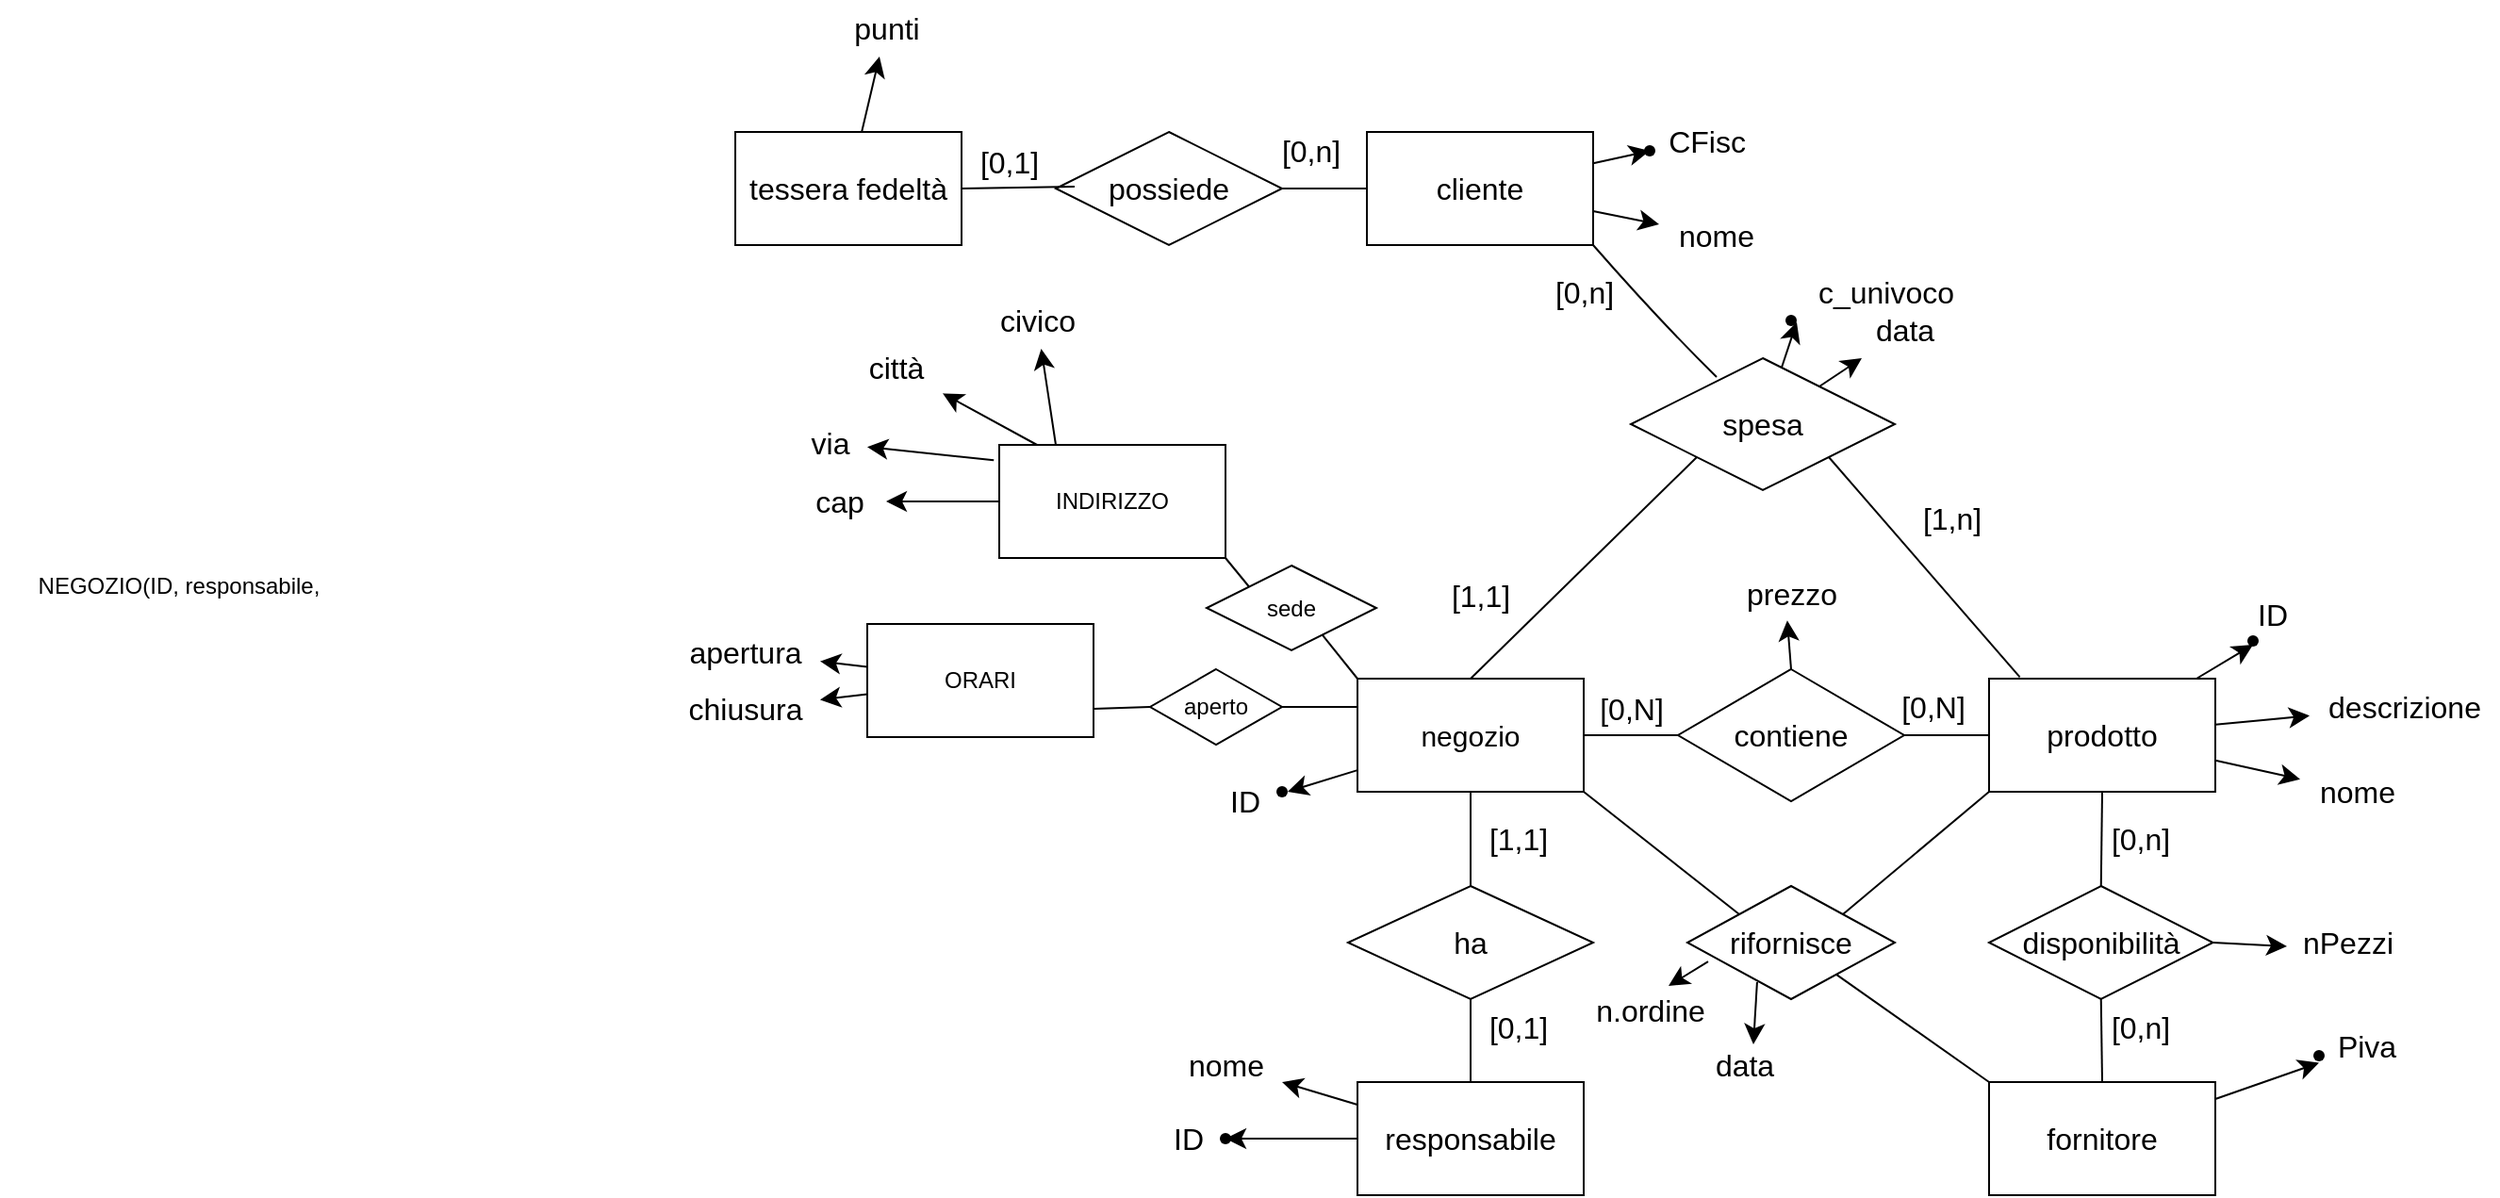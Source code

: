 <mxfile version="27.0.6">
  <diagram name="Page-1" id="85OKW19KRAVjNHw98Jnk">
    <mxGraphModel dx="2357" dy="1460" grid="1" gridSize="10" guides="1" tooltips="1" connect="1" arrows="1" fold="1" page="1" pageScale="1" pageWidth="1169" pageHeight="827" math="0" shadow="0">
      <root>
        <mxCell id="0" />
        <mxCell id="1" parent="0" />
        <mxCell id="zmDLjv7Jq3XNA_hZ3sXH-15" value="" style="edgeStyle=none;curved=1;rounded=0;orthogonalLoop=1;jettySize=auto;html=1;fontSize=12;startSize=8;endSize=8;entryX=1.075;entryY=0.333;entryDx=0;entryDy=0;entryPerimeter=0;" parent="1" source="zmDLjv7Jq3XNA_hZ3sXH-4" target="zmDLjv7Jq3XNA_hZ3sXH-16" edge="1">
          <mxGeometry relative="1" as="geometry" />
        </mxCell>
        <mxCell id="zmDLjv7Jq3XNA_hZ3sXH-4" value="&lt;font style=&quot;font-size: 15px;&quot;&gt;negozio&lt;/font&gt;" style="rounded=0;whiteSpace=wrap;html=1;" parent="1" vertex="1">
          <mxGeometry x="130" y="140" width="120" height="60" as="geometry" />
        </mxCell>
        <mxCell id="zmDLjv7Jq3XNA_hZ3sXH-16" value="&lt;div&gt;ID&lt;/div&gt;" style="text;html=1;align=center;verticalAlign=middle;resizable=0;points=[];autosize=1;strokeColor=none;fillColor=none;fontSize=16;" parent="1" vertex="1">
          <mxGeometry x="50" y="190" width="40" height="30" as="geometry" />
        </mxCell>
        <mxCell id="zmDLjv7Jq3XNA_hZ3sXH-57" value="" style="edgeStyle=none;curved=1;rounded=0;orthogonalLoop=1;jettySize=auto;html=1;fontSize=12;startSize=8;endSize=8;exitX=0.167;exitY=0;exitDx=0;exitDy=0;exitPerimeter=0;" parent="1" source="C0RvkOpsPto1EwgKuU8r-8" target="zmDLjv7Jq3XNA_hZ3sXH-56" edge="1">
          <mxGeometry relative="1" as="geometry">
            <mxPoint x="10" y="32.419" as="sourcePoint" />
          </mxGeometry>
        </mxCell>
        <mxCell id="zmDLjv7Jq3XNA_hZ3sXH-59" value="" style="edgeStyle=none;curved=1;rounded=0;orthogonalLoop=1;jettySize=auto;html=1;fontSize=12;startSize=8;endSize=8;exitX=0;exitY=0.5;exitDx=0;exitDy=0;" parent="1" source="C0RvkOpsPto1EwgKuU8r-8" target="zmDLjv7Jq3XNA_hZ3sXH-58" edge="1">
          <mxGeometry relative="1" as="geometry">
            <mxPoint x="10" y="43.865" as="sourcePoint" />
          </mxGeometry>
        </mxCell>
        <mxCell id="zmDLjv7Jq3XNA_hZ3sXH-61" value="" style="edgeStyle=none;curved=1;rounded=0;orthogonalLoop=1;jettySize=auto;html=1;fontSize=12;startSize=8;endSize=8;exitX=0.25;exitY=0;exitDx=0;exitDy=0;" parent="1" source="C0RvkOpsPto1EwgKuU8r-8" target="zmDLjv7Jq3XNA_hZ3sXH-60" edge="1">
          <mxGeometry relative="1" as="geometry">
            <mxPoint x="20" y="20" as="sourcePoint" />
          </mxGeometry>
        </mxCell>
        <mxCell id="zmDLjv7Jq3XNA_hZ3sXH-63" value="" style="edgeStyle=none;curved=1;rounded=0;orthogonalLoop=1;jettySize=auto;html=1;fontSize=12;startSize=8;endSize=8;exitX=-0.024;exitY=0.136;exitDx=0;exitDy=0;exitPerimeter=0;" parent="1" source="C0RvkOpsPto1EwgKuU8r-8" target="zmDLjv7Jq3XNA_hZ3sXH-62" edge="1">
          <mxGeometry relative="1" as="geometry">
            <mxPoint x="10" y="40" as="sourcePoint" />
          </mxGeometry>
        </mxCell>
        <mxCell id="zmDLjv7Jq3XNA_hZ3sXH-20" value="" style="shape=waypoint;sketch=0;size=6;pointerEvents=1;points=[];fillColor=none;resizable=0;rotatable=0;perimeter=centerPerimeter;snapToPoint=1;" parent="1" vertex="1">
          <mxGeometry x="80" y="190" width="20" height="20" as="geometry" />
        </mxCell>
        <mxCell id="zmDLjv7Jq3XNA_hZ3sXH-33" value="" style="edgeStyle=none;curved=1;rounded=0;orthogonalLoop=1;jettySize=auto;html=1;fontSize=12;startSize=8;endSize=8;" parent="1" source="zmDLjv7Jq3XNA_hZ3sXH-22" target="zmDLjv7Jq3XNA_hZ3sXH-32" edge="1">
          <mxGeometry relative="1" as="geometry" />
        </mxCell>
        <mxCell id="zmDLjv7Jq3XNA_hZ3sXH-35" value="" style="edgeStyle=none;curved=1;rounded=0;orthogonalLoop=1;jettySize=auto;html=1;fontSize=12;startSize=8;endSize=8;" parent="1" source="zmDLjv7Jq3XNA_hZ3sXH-22" target="zmDLjv7Jq3XNA_hZ3sXH-34" edge="1">
          <mxGeometry relative="1" as="geometry" />
        </mxCell>
        <mxCell id="zmDLjv7Jq3XNA_hZ3sXH-22" value="&lt;font style=&quot;font-size: 16px;&quot;&gt;responsabile&lt;/font&gt;" style="whiteSpace=wrap;html=1;" parent="1" vertex="1">
          <mxGeometry x="130" y="354" width="120" height="60" as="geometry" />
        </mxCell>
        <mxCell id="zmDLjv7Jq3XNA_hZ3sXH-24" value="&lt;div&gt;&lt;font style=&quot;font-size: 16px;&quot;&gt;ha&lt;/font&gt;&lt;/div&gt;" style="rhombus;whiteSpace=wrap;html=1;" parent="1" vertex="1">
          <mxGeometry x="125" y="250" width="130" height="60" as="geometry" />
        </mxCell>
        <mxCell id="zmDLjv7Jq3XNA_hZ3sXH-28" value="" style="endArrow=none;html=1;rounded=0;fontSize=12;startSize=8;endSize=8;curved=1;entryX=0.5;entryY=1;entryDx=0;entryDy=0;exitX=0.5;exitY=0;exitDx=0;exitDy=0;" parent="1" source="zmDLjv7Jq3XNA_hZ3sXH-24" target="zmDLjv7Jq3XNA_hZ3sXH-4" edge="1">
          <mxGeometry width="50" height="50" relative="1" as="geometry">
            <mxPoint x="420" y="290" as="sourcePoint" />
            <mxPoint x="470" y="240" as="targetPoint" />
          </mxGeometry>
        </mxCell>
        <mxCell id="zmDLjv7Jq3XNA_hZ3sXH-29" value="" style="endArrow=none;html=1;rounded=0;fontSize=12;startSize=8;endSize=8;curved=1;entryX=0.5;entryY=1;entryDx=0;entryDy=0;exitX=0.5;exitY=0;exitDx=0;exitDy=0;" parent="1" source="zmDLjv7Jq3XNA_hZ3sXH-22" target="zmDLjv7Jq3XNA_hZ3sXH-24" edge="1">
          <mxGeometry width="50" height="50" relative="1" as="geometry">
            <mxPoint x="200" y="350" as="sourcePoint" />
            <mxPoint x="200" y="300" as="targetPoint" />
          </mxGeometry>
        </mxCell>
        <mxCell id="zmDLjv7Jq3XNA_hZ3sXH-30" value="[0,1]" style="text;html=1;align=center;verticalAlign=middle;resizable=0;points=[];autosize=1;strokeColor=none;fillColor=none;fontSize=16;" parent="1" vertex="1">
          <mxGeometry x="190" y="310" width="50" height="30" as="geometry" />
        </mxCell>
        <mxCell id="zmDLjv7Jq3XNA_hZ3sXH-31" value="[1,1]" style="text;html=1;align=center;verticalAlign=middle;resizable=0;points=[];autosize=1;strokeColor=none;fillColor=none;fontSize=16;" parent="1" vertex="1">
          <mxGeometry x="190" y="210" width="50" height="30" as="geometry" />
        </mxCell>
        <mxCell id="zmDLjv7Jq3XNA_hZ3sXH-32" value="nome" style="text;html=1;align=center;verticalAlign=middle;resizable=0;points=[];autosize=1;strokeColor=none;fillColor=none;fontSize=16;" parent="1" vertex="1">
          <mxGeometry x="30" y="330" width="60" height="30" as="geometry" />
        </mxCell>
        <mxCell id="zmDLjv7Jq3XNA_hZ3sXH-34" value="ID" style="text;html=1;align=center;verticalAlign=middle;resizable=0;points=[];autosize=1;strokeColor=none;fillColor=none;fontSize=16;" parent="1" vertex="1">
          <mxGeometry x="20" y="369" width="40" height="30" as="geometry" />
        </mxCell>
        <mxCell id="zmDLjv7Jq3XNA_hZ3sXH-36" value="" style="shape=waypoint;sketch=0;size=6;pointerEvents=1;points=[];fillColor=none;resizable=0;rotatable=0;perimeter=centerPerimeter;snapToPoint=1;" parent="1" vertex="1">
          <mxGeometry x="50" y="374" width="20" height="20" as="geometry" />
        </mxCell>
        <mxCell id="zmDLjv7Jq3XNA_hZ3sXH-40" value="" style="edgeStyle=none;curved=1;rounded=0;orthogonalLoop=1;jettySize=auto;html=1;fontSize=12;startSize=8;endSize=8;entryX=0.25;entryY=1.033;entryDx=0;entryDy=0;entryPerimeter=0;" parent="1" source="zmDLjv7Jq3XNA_hZ3sXH-37" target="zmDLjv7Jq3XNA_hZ3sXH-38" edge="1">
          <mxGeometry relative="1" as="geometry" />
        </mxCell>
        <mxCell id="zmDLjv7Jq3XNA_hZ3sXH-41" value="" style="edgeStyle=none;curved=1;rounded=0;orthogonalLoop=1;jettySize=auto;html=1;fontSize=12;startSize=8;endSize=8;" parent="1" source="zmDLjv7Jq3XNA_hZ3sXH-37" target="zmDLjv7Jq3XNA_hZ3sXH-39" edge="1">
          <mxGeometry relative="1" as="geometry" />
        </mxCell>
        <mxCell id="zmDLjv7Jq3XNA_hZ3sXH-67" value="" style="edgeStyle=none;curved=1;rounded=0;orthogonalLoop=1;jettySize=auto;html=1;fontSize=12;startSize=8;endSize=8;" parent="1" source="zmDLjv7Jq3XNA_hZ3sXH-37" target="zmDLjv7Jq3XNA_hZ3sXH-66" edge="1">
          <mxGeometry relative="1" as="geometry" />
        </mxCell>
        <mxCell id="zmDLjv7Jq3XNA_hZ3sXH-37" value="&lt;font style=&quot;font-size: 16px;&quot;&gt;&lt;font&gt;prodotto&lt;/font&gt;&lt;/font&gt;" style="whiteSpace=wrap;html=1;" parent="1" vertex="1">
          <mxGeometry x="465" y="140" width="120" height="60" as="geometry" />
        </mxCell>
        <mxCell id="zmDLjv7Jq3XNA_hZ3sXH-38" value="&lt;div&gt;ID&lt;/div&gt;" style="text;html=1;align=center;verticalAlign=middle;resizable=0;points=[];autosize=1;strokeColor=none;fillColor=none;fontSize=16;" parent="1" vertex="1">
          <mxGeometry x="595" y="91" width="40" height="30" as="geometry" />
        </mxCell>
        <mxCell id="zmDLjv7Jq3XNA_hZ3sXH-39" value="descrizione" style="text;html=1;align=center;verticalAlign=middle;resizable=0;points=[];autosize=1;strokeColor=none;fillColor=none;fontSize=16;" parent="1" vertex="1">
          <mxGeometry x="635" y="140" width="100" height="30" as="geometry" />
        </mxCell>
        <mxCell id="zmDLjv7Jq3XNA_hZ3sXH-42" value="&lt;font style=&quot;font-size: 16px;&quot;&gt;contiene&lt;/font&gt;" style="rhombus;whiteSpace=wrap;html=1;" parent="1" vertex="1">
          <mxGeometry x="300" y="135" width="120" height="70" as="geometry" />
        </mxCell>
        <mxCell id="zmDLjv7Jq3XNA_hZ3sXH-43" value="" style="endArrow=none;html=1;rounded=0;fontSize=12;startSize=8;endSize=8;curved=1;exitX=1;exitY=0.5;exitDx=0;exitDy=0;entryX=0;entryY=0.5;entryDx=0;entryDy=0;" parent="1" source="zmDLjv7Jq3XNA_hZ3sXH-42" target="zmDLjv7Jq3XNA_hZ3sXH-37" edge="1">
          <mxGeometry width="50" height="50" relative="1" as="geometry">
            <mxPoint x="560" y="450" as="sourcePoint" />
            <mxPoint x="610" y="400" as="targetPoint" />
          </mxGeometry>
        </mxCell>
        <mxCell id="zmDLjv7Jq3XNA_hZ3sXH-44" value="" style="endArrow=none;html=1;rounded=0;fontSize=12;startSize=8;endSize=8;curved=1;exitX=1;exitY=0.5;exitDx=0;exitDy=0;entryX=0;entryY=0.5;entryDx=0;entryDy=0;" parent="1" source="zmDLjv7Jq3XNA_hZ3sXH-4" target="zmDLjv7Jq3XNA_hZ3sXH-42" edge="1">
          <mxGeometry width="50" height="50" relative="1" as="geometry">
            <mxPoint x="240" y="160" as="sourcePoint" />
            <mxPoint x="285" y="160" as="targetPoint" />
          </mxGeometry>
        </mxCell>
        <mxCell id="zmDLjv7Jq3XNA_hZ3sXH-45" value="[0,N]" style="text;html=1;align=center;verticalAlign=middle;resizable=0;points=[];autosize=1;strokeColor=none;fillColor=none;fontSize=16;" parent="1" vertex="1">
          <mxGeometry x="245" y="141" width="60" height="30" as="geometry" />
        </mxCell>
        <mxCell id="zmDLjv7Jq3XNA_hZ3sXH-46" value="[0,N]" style="text;html=1;align=center;verticalAlign=middle;resizable=0;points=[];autosize=1;strokeColor=none;fillColor=none;fontSize=16;" parent="1" vertex="1">
          <mxGeometry x="405" y="140" width="60" height="30" as="geometry" />
        </mxCell>
        <mxCell id="zmDLjv7Jq3XNA_hZ3sXH-49" value="prezzo" style="text;html=1;align=center;verticalAlign=middle;resizable=0;points=[];autosize=1;strokeColor=none;fillColor=none;fontSize=16;" parent="1" vertex="1">
          <mxGeometry x="325" y="80" width="70" height="30" as="geometry" />
        </mxCell>
        <mxCell id="zmDLjv7Jq3XNA_hZ3sXH-65" value="" style="edgeStyle=none;curved=1;rounded=0;orthogonalLoop=1;jettySize=auto;html=1;fontSize=12;startSize=8;endSize=8;" parent="1" source="zmDLjv7Jq3XNA_hZ3sXH-50" target="zmDLjv7Jq3XNA_hZ3sXH-64" edge="1">
          <mxGeometry relative="1" as="geometry" />
        </mxCell>
        <mxCell id="zmDLjv7Jq3XNA_hZ3sXH-50" value="&lt;font style=&quot;font-size: 16px;&quot;&gt;fornitore&lt;/font&gt;" style="rounded=0;whiteSpace=wrap;html=1;" parent="1" vertex="1">
          <mxGeometry x="465" y="354" width="120" height="60" as="geometry" />
        </mxCell>
        <mxCell id="zmDLjv7Jq3XNA_hZ3sXH-51" value="&lt;font style=&quot;font-size: 16px;&quot;&gt;rifornisce&lt;/font&gt;" style="rhombus;whiteSpace=wrap;html=1;" parent="1" vertex="1">
          <mxGeometry x="305" y="250" width="110" height="60" as="geometry" />
        </mxCell>
        <mxCell id="zmDLjv7Jq3XNA_hZ3sXH-53" value="" style="endArrow=none;html=1;rounded=0;fontSize=12;startSize=8;endSize=8;curved=1;entryX=0;entryY=0;entryDx=0;entryDy=0;" parent="1" source="zmDLjv7Jq3XNA_hZ3sXH-51" target="zmDLjv7Jq3XNA_hZ3sXH-50" edge="1">
          <mxGeometry width="50" height="50" relative="1" as="geometry">
            <mxPoint x="560" y="450" as="sourcePoint" />
            <mxPoint x="610" y="400" as="targetPoint" />
          </mxGeometry>
        </mxCell>
        <mxCell id="zmDLjv7Jq3XNA_hZ3sXH-54" value="" style="endArrow=none;html=1;rounded=0;fontSize=12;startSize=8;endSize=8;curved=1;entryX=0;entryY=1;entryDx=0;entryDy=0;exitX=1;exitY=0;exitDx=0;exitDy=0;" parent="1" source="zmDLjv7Jq3XNA_hZ3sXH-51" target="zmDLjv7Jq3XNA_hZ3sXH-37" edge="1">
          <mxGeometry width="50" height="50" relative="1" as="geometry">
            <mxPoint x="440" y="210" as="sourcePoint" />
            <mxPoint x="516" y="246" as="targetPoint" />
          </mxGeometry>
        </mxCell>
        <mxCell id="zmDLjv7Jq3XNA_hZ3sXH-55" value="" style="endArrow=none;html=1;rounded=0;fontSize=12;startSize=8;endSize=8;curved=1;entryX=0;entryY=0;entryDx=0;entryDy=0;exitX=1;exitY=1;exitDx=0;exitDy=0;" parent="1" source="zmDLjv7Jq3XNA_hZ3sXH-4" target="zmDLjv7Jq3XNA_hZ3sXH-51" edge="1">
          <mxGeometry width="50" height="50" relative="1" as="geometry">
            <mxPoint x="260" y="220" as="sourcePoint" />
            <mxPoint x="336" y="256" as="targetPoint" />
          </mxGeometry>
        </mxCell>
        <mxCell id="zmDLjv7Jq3XNA_hZ3sXH-56" value="città" style="text;html=1;align=center;verticalAlign=middle;resizable=0;points=[];autosize=1;strokeColor=none;fillColor=none;fontSize=16;" parent="1" vertex="1">
          <mxGeometry x="-140" y="-40" width="50" height="30" as="geometry" />
        </mxCell>
        <mxCell id="zmDLjv7Jq3XNA_hZ3sXH-58" value="cap" style="text;html=1;align=center;verticalAlign=middle;resizable=0;points=[];autosize=1;strokeColor=none;fillColor=none;fontSize=16;" parent="1" vertex="1">
          <mxGeometry x="-170" y="31" width="50" height="30" as="geometry" />
        </mxCell>
        <mxCell id="zmDLjv7Jq3XNA_hZ3sXH-60" value="civico" style="text;html=1;align=center;verticalAlign=middle;resizable=0;points=[];autosize=1;strokeColor=none;fillColor=none;fontSize=16;" parent="1" vertex="1">
          <mxGeometry x="-70" y="-65" width="60" height="30" as="geometry" />
        </mxCell>
        <mxCell id="zmDLjv7Jq3XNA_hZ3sXH-62" value="via" style="text;html=1;align=center;verticalAlign=middle;resizable=0;points=[];autosize=1;strokeColor=none;fillColor=none;fontSize=16;" parent="1" vertex="1">
          <mxGeometry x="-170" width="40" height="30" as="geometry" />
        </mxCell>
        <mxCell id="zmDLjv7Jq3XNA_hZ3sXH-64" value="Piva" style="text;html=1;align=center;verticalAlign=middle;resizable=0;points=[];autosize=1;strokeColor=none;fillColor=none;fontSize=16;" parent="1" vertex="1">
          <mxGeometry x="640" y="320" width="50" height="30" as="geometry" />
        </mxCell>
        <mxCell id="zmDLjv7Jq3XNA_hZ3sXH-66" value="&lt;div&gt;nome&lt;/div&gt;" style="text;html=1;align=center;verticalAlign=middle;resizable=0;points=[];autosize=1;strokeColor=none;fillColor=none;fontSize=16;" parent="1" vertex="1">
          <mxGeometry x="630" y="185" width="60" height="30" as="geometry" />
        </mxCell>
        <mxCell id="zmDLjv7Jq3XNA_hZ3sXH-68" value="" style="shape=waypoint;sketch=0;size=6;pointerEvents=1;points=[];fillColor=none;resizable=0;rotatable=0;perimeter=centerPerimeter;snapToPoint=1;" parent="1" vertex="1">
          <mxGeometry x="630" y="330" width="20" height="20" as="geometry" />
        </mxCell>
        <mxCell id="zmDLjv7Jq3XNA_hZ3sXH-69" value="&lt;font style=&quot;font-size: 16px;&quot;&gt;disponibilità&lt;/font&gt;" style="rhombus;whiteSpace=wrap;html=1;" parent="1" vertex="1">
          <mxGeometry x="465" y="250" width="118.75" height="60" as="geometry" />
        </mxCell>
        <mxCell id="zmDLjv7Jq3XNA_hZ3sXH-71" value="" style="endArrow=none;html=1;rounded=0;fontSize=12;startSize=8;endSize=8;curved=1;exitX=0.5;exitY=0;exitDx=0;exitDy=0;entryX=0.5;entryY=1;entryDx=0;entryDy=0;" parent="1" source="zmDLjv7Jq3XNA_hZ3sXH-50" target="zmDLjv7Jq3XNA_hZ3sXH-69" edge="1">
          <mxGeometry width="50" height="50" relative="1" as="geometry">
            <mxPoint x="450" y="330" as="sourcePoint" />
            <mxPoint x="500" y="280" as="targetPoint" />
          </mxGeometry>
        </mxCell>
        <mxCell id="zmDLjv7Jq3XNA_hZ3sXH-72" value="" style="endArrow=none;html=1;rounded=0;fontSize=12;startSize=8;endSize=8;curved=1;exitX=0.5;exitY=0;exitDx=0;exitDy=0;entryX=0.5;entryY=1;entryDx=0;entryDy=0;" parent="1" source="zmDLjv7Jq3XNA_hZ3sXH-69" target="zmDLjv7Jq3XNA_hZ3sXH-37" edge="1">
          <mxGeometry width="50" height="50" relative="1" as="geometry">
            <mxPoint x="521" y="264" as="sourcePoint" />
            <mxPoint x="520" y="220" as="targetPoint" />
          </mxGeometry>
        </mxCell>
        <mxCell id="zmDLjv7Jq3XNA_hZ3sXH-73" value="&lt;div&gt;nPezzi&lt;/div&gt;" style="text;html=1;align=center;verticalAlign=middle;resizable=0;points=[];autosize=1;strokeColor=none;fillColor=none;fontSize=16;" parent="1" vertex="1">
          <mxGeometry x="620" y="265" width="70" height="30" as="geometry" />
        </mxCell>
        <mxCell id="zmDLjv7Jq3XNA_hZ3sXH-74" style="edgeStyle=none;curved=1;rounded=0;orthogonalLoop=1;jettySize=auto;html=1;exitX=1;exitY=0.5;exitDx=0;exitDy=0;entryX=0.043;entryY=0.567;entryDx=0;entryDy=0;entryPerimeter=0;fontSize=12;startSize=8;endSize=8;" parent="1" source="zmDLjv7Jq3XNA_hZ3sXH-69" target="zmDLjv7Jq3XNA_hZ3sXH-73" edge="1">
          <mxGeometry relative="1" as="geometry" />
        </mxCell>
        <mxCell id="zmDLjv7Jq3XNA_hZ3sXH-76" value="data" style="text;html=1;align=center;verticalAlign=middle;resizable=0;points=[];autosize=1;strokeColor=none;fillColor=none;fontSize=16;" parent="1" vertex="1">
          <mxGeometry x="310" y="330" width="50" height="30" as="geometry" />
        </mxCell>
        <mxCell id="zmDLjv7Jq3XNA_hZ3sXH-77" value="" style="endArrow=classic;html=1;rounded=0;fontSize=12;startSize=8;endSize=8;curved=1;exitX=0.336;exitY=0.85;exitDx=0;exitDy=0;exitPerimeter=0;" parent="1" source="zmDLjv7Jq3XNA_hZ3sXH-51" edge="1">
          <mxGeometry width="50" height="50" relative="1" as="geometry">
            <mxPoint x="320" y="330" as="sourcePoint" />
            <mxPoint x="340" y="334" as="targetPoint" />
          </mxGeometry>
        </mxCell>
        <mxCell id="zmDLjv7Jq3XNA_hZ3sXH-78" value="n.ordine" style="text;html=1;align=center;verticalAlign=middle;resizable=0;points=[];autosize=1;strokeColor=none;fillColor=none;fontSize=16;" parent="1" vertex="1">
          <mxGeometry x="245" y="301" width="80" height="30" as="geometry" />
        </mxCell>
        <mxCell id="zmDLjv7Jq3XNA_hZ3sXH-79" value="" style="endArrow=classic;html=1;rounded=0;fontSize=12;startSize=8;endSize=8;curved=1;exitX=0.1;exitY=0.667;exitDx=0;exitDy=0;exitPerimeter=0;entryX=0.625;entryY=0.067;entryDx=0;entryDy=0;entryPerimeter=0;" parent="1" source="zmDLjv7Jq3XNA_hZ3sXH-51" target="zmDLjv7Jq3XNA_hZ3sXH-78" edge="1">
          <mxGeometry width="50" height="50" relative="1" as="geometry">
            <mxPoint x="292" y="300" as="sourcePoint" />
            <mxPoint x="290" y="333" as="targetPoint" />
          </mxGeometry>
        </mxCell>
        <mxCell id="zmDLjv7Jq3XNA_hZ3sXH-81" value="" style="shape=waypoint;sketch=0;size=6;pointerEvents=1;points=[];fillColor=none;resizable=0;rotatable=0;perimeter=centerPerimeter;snapToPoint=1;" parent="1" vertex="1">
          <mxGeometry x="595" y="110" width="20" height="20" as="geometry" />
        </mxCell>
        <mxCell id="zmDLjv7Jq3XNA_hZ3sXH-87" value="" style="edgeStyle=none;curved=1;rounded=0;orthogonalLoop=1;jettySize=auto;html=1;fontSize=12;startSize=8;endSize=8;" parent="1" source="zmDLjv7Jq3XNA_hZ3sXH-88" target="zmDLjv7Jq3XNA_hZ3sXH-83" edge="1">
          <mxGeometry relative="1" as="geometry" />
        </mxCell>
        <mxCell id="zmDLjv7Jq3XNA_hZ3sXH-90" value="" style="edgeStyle=none;curved=1;rounded=0;orthogonalLoop=1;jettySize=auto;html=1;fontSize=12;startSize=8;endSize=8;" parent="1" source="zmDLjv7Jq3XNA_hZ3sXH-82" target="zmDLjv7Jq3XNA_hZ3sXH-89" edge="1">
          <mxGeometry relative="1" as="geometry" />
        </mxCell>
        <mxCell id="zmDLjv7Jq3XNA_hZ3sXH-82" value="&lt;font style=&quot;font-size: 16px;&quot;&gt;cliente&lt;/font&gt;" style="whiteSpace=wrap;html=1;" parent="1" vertex="1">
          <mxGeometry x="135" y="-150" width="120" height="60" as="geometry" />
        </mxCell>
        <mxCell id="zmDLjv7Jq3XNA_hZ3sXH-83" value="CFisc" style="text;html=1;align=center;verticalAlign=middle;resizable=0;points=[];autosize=1;strokeColor=none;fillColor=none;fontSize=16;" parent="1" vertex="1">
          <mxGeometry x="285" y="-160" width="60" height="30" as="geometry" />
        </mxCell>
        <mxCell id="zmDLjv7Jq3XNA_hZ3sXH-89" value="nome" style="text;html=1;align=center;verticalAlign=middle;resizable=0;points=[];autosize=1;strokeColor=none;fillColor=none;fontSize=16;" parent="1" vertex="1">
          <mxGeometry x="290" y="-110" width="60" height="30" as="geometry" />
        </mxCell>
        <mxCell id="C0RvkOpsPto1EwgKuU8r-5" style="edgeStyle=none;curved=1;rounded=0;orthogonalLoop=1;jettySize=auto;html=1;fontSize=12;startSize=8;endSize=8;" edge="1" parent="1" source="zmDLjv7Jq3XNA_hZ3sXH-91" target="C0RvkOpsPto1EwgKuU8r-4">
          <mxGeometry relative="1" as="geometry">
            <mxPoint x="-130" y="-160" as="sourcePoint" />
          </mxGeometry>
        </mxCell>
        <mxCell id="zmDLjv7Jq3XNA_hZ3sXH-91" value="&lt;font style=&quot;font-size: 16px;&quot;&gt;tessera fedeltà&lt;/font&gt;" style="whiteSpace=wrap;html=1;" parent="1" vertex="1">
          <mxGeometry x="-200" y="-150" width="120" height="60" as="geometry" />
        </mxCell>
        <mxCell id="zmDLjv7Jq3XNA_hZ3sXH-92" value="&lt;font style=&quot;font-size: 16px;&quot;&gt;possiede&lt;/font&gt;" style="rhombus;whiteSpace=wrap;html=1;" parent="1" vertex="1">
          <mxGeometry x="-30" y="-150" width="120" height="60" as="geometry" />
        </mxCell>
        <mxCell id="zmDLjv7Jq3XNA_hZ3sXH-93" value="" style="edgeStyle=none;curved=1;rounded=0;orthogonalLoop=1;jettySize=auto;html=1;fontSize=12;startSize=8;endSize=8;" parent="1" source="zmDLjv7Jq3XNA_hZ3sXH-82" target="zmDLjv7Jq3XNA_hZ3sXH-88" edge="1">
          <mxGeometry relative="1" as="geometry">
            <mxPoint x="210" y="-129" as="sourcePoint" />
            <mxPoint x="285" y="-140" as="targetPoint" />
          </mxGeometry>
        </mxCell>
        <mxCell id="zmDLjv7Jq3XNA_hZ3sXH-88" value="" style="shape=waypoint;sketch=0;size=6;pointerEvents=1;points=[];fillColor=none;resizable=0;rotatable=0;perimeter=centerPerimeter;snapToPoint=1;" parent="1" vertex="1">
          <mxGeometry x="275" y="-150" width="20" height="20" as="geometry" />
        </mxCell>
        <mxCell id="zmDLjv7Jq3XNA_hZ3sXH-94" value="" style="endArrow=none;html=1;rounded=0;fontSize=12;startSize=8;endSize=8;curved=1;entryX=0;entryY=0.5;entryDx=0;entryDy=0;exitX=1;exitY=0.5;exitDx=0;exitDy=0;" parent="1" source="zmDLjv7Jq3XNA_hZ3sXH-92" target="zmDLjv7Jq3XNA_hZ3sXH-82" edge="1">
          <mxGeometry width="50" height="50" relative="1" as="geometry">
            <mxPoint x="-10" y="-320" as="sourcePoint" />
            <mxPoint x="40" y="-370" as="targetPoint" />
          </mxGeometry>
        </mxCell>
        <mxCell id="zmDLjv7Jq3XNA_hZ3sXH-96" value="[0,n]" style="text;html=1;align=center;verticalAlign=middle;resizable=0;points=[];autosize=1;strokeColor=none;fillColor=none;fontSize=16;" parent="1" vertex="1">
          <mxGeometry x="80" y="-155" width="50" height="30" as="geometry" />
        </mxCell>
        <mxCell id="zmDLjv7Jq3XNA_hZ3sXH-97" value="" style="endArrow=none;html=1;rounded=0;fontSize=12;startSize=8;endSize=8;curved=1;entryX=0.083;entryY=0.483;entryDx=0;entryDy=0;exitX=1;exitY=0.5;exitDx=0;exitDy=0;entryPerimeter=0;" parent="1" source="zmDLjv7Jq3XNA_hZ3sXH-91" target="zmDLjv7Jq3XNA_hZ3sXH-92" edge="1">
          <mxGeometry width="50" height="50" relative="1" as="geometry">
            <mxPoint x="-40" y="-70" as="sourcePoint" />
            <mxPoint x="5" y="-70" as="targetPoint" />
          </mxGeometry>
        </mxCell>
        <mxCell id="zmDLjv7Jq3XNA_hZ3sXH-98" value="[0,1]" style="text;html=1;align=center;verticalAlign=middle;resizable=0;points=[];autosize=1;strokeColor=none;fillColor=none;fontSize=16;" parent="1" vertex="1">
          <mxGeometry x="-80" y="-149" width="50" height="30" as="geometry" />
        </mxCell>
        <mxCell id="zmDLjv7Jq3XNA_hZ3sXH-99" value="[0,n]" style="text;html=1;align=center;verticalAlign=middle;resizable=0;points=[];autosize=1;strokeColor=none;fillColor=none;fontSize=16;" parent="1" vertex="1">
          <mxGeometry x="520" y="310" width="50" height="30" as="geometry" />
        </mxCell>
        <mxCell id="zmDLjv7Jq3XNA_hZ3sXH-100" value="[0,n]" style="text;html=1;align=center;verticalAlign=middle;resizable=0;points=[];autosize=1;strokeColor=none;fillColor=none;fontSize=16;" parent="1" vertex="1">
          <mxGeometry x="520" y="210" width="50" height="30" as="geometry" />
        </mxCell>
        <mxCell id="zmDLjv7Jq3XNA_hZ3sXH-106" style="edgeStyle=none;curved=1;rounded=0;orthogonalLoop=1;jettySize=auto;html=1;entryX=0.471;entryY=0.972;entryDx=0;entryDy=0;entryPerimeter=0;fontSize=12;startSize=8;endSize=8;exitX=0.5;exitY=0;exitDx=0;exitDy=0;" parent="1" source="zmDLjv7Jq3XNA_hZ3sXH-42" target="zmDLjv7Jq3XNA_hZ3sXH-49" edge="1">
          <mxGeometry relative="1" as="geometry">
            <mxPoint x="390" y="153" as="sourcePoint" />
          </mxGeometry>
        </mxCell>
        <mxCell id="zmDLjv7Jq3XNA_hZ3sXH-118" value="" style="edgeStyle=none;curved=1;rounded=0;orthogonalLoop=1;jettySize=auto;html=1;fontSize=12;startSize=8;endSize=8;entryX=0.03;entryY=1.028;entryDx=0;entryDy=0;entryPerimeter=0;" parent="1" source="zmDLjv7Jq3XNA_hZ3sXH-108" target="zmDLjv7Jq3XNA_hZ3sXH-115" edge="1">
          <mxGeometry relative="1" as="geometry" />
        </mxCell>
        <mxCell id="zmDLjv7Jq3XNA_hZ3sXH-121" value="" style="edgeStyle=none;curved=1;rounded=0;orthogonalLoop=1;jettySize=auto;html=1;fontSize=12;startSize=8;endSize=8;" parent="1" source="zmDLjv7Jq3XNA_hZ3sXH-108" target="zmDLjv7Jq3XNA_hZ3sXH-120" edge="1">
          <mxGeometry relative="1" as="geometry" />
        </mxCell>
        <mxCell id="zmDLjv7Jq3XNA_hZ3sXH-108" value="&lt;font style=&quot;font-size: 16px;&quot;&gt;spesa&lt;/font&gt;" style="rhombus;whiteSpace=wrap;html=1;" parent="1" vertex="1">
          <mxGeometry x="275" y="-30" width="140" height="70" as="geometry" />
        </mxCell>
        <mxCell id="zmDLjv7Jq3XNA_hZ3sXH-111" value="" style="endArrow=none;html=1;rounded=0;fontSize=12;startSize=8;endSize=8;curved=1;exitX=1;exitY=1;exitDx=0;exitDy=0;entryX=0.325;entryY=0.143;entryDx=0;entryDy=0;entryPerimeter=0;" parent="1" source="zmDLjv7Jq3XNA_hZ3sXH-82" target="zmDLjv7Jq3XNA_hZ3sXH-108" edge="1">
          <mxGeometry width="50" height="50" relative="1" as="geometry">
            <mxPoint x="390" y="210" as="sourcePoint" />
            <mxPoint x="440" y="160" as="targetPoint" />
            <Array as="points">
              <mxPoint x="290" y="-50" />
            </Array>
          </mxGeometry>
        </mxCell>
        <mxCell id="zmDLjv7Jq3XNA_hZ3sXH-112" value="" style="endArrow=none;html=1;rounded=0;fontSize=12;startSize=8;endSize=8;curved=1;exitX=1;exitY=1;exitDx=0;exitDy=0;entryX=0.136;entryY=-0.014;entryDx=0;entryDy=0;entryPerimeter=0;" parent="1" source="zmDLjv7Jq3XNA_hZ3sXH-108" target="zmDLjv7Jq3XNA_hZ3sXH-37" edge="1">
          <mxGeometry width="50" height="50" relative="1" as="geometry">
            <mxPoint x="420" y="70" as="sourcePoint" />
            <mxPoint x="481" y="147" as="targetPoint" />
          </mxGeometry>
        </mxCell>
        <mxCell id="zmDLjv7Jq3XNA_hZ3sXH-114" value="" style="endArrow=none;html=1;rounded=0;fontSize=12;startSize=8;endSize=8;curved=1;exitX=0.5;exitY=0;exitDx=0;exitDy=0;entryX=0;entryY=1;entryDx=0;entryDy=0;" parent="1" source="zmDLjv7Jq3XNA_hZ3sXH-4" target="zmDLjv7Jq3XNA_hZ3sXH-108" edge="1">
          <mxGeometry width="50" height="50" relative="1" as="geometry">
            <mxPoint x="390" y="210" as="sourcePoint" />
            <mxPoint x="440" y="160" as="targetPoint" />
          </mxGeometry>
        </mxCell>
        <mxCell id="zmDLjv7Jq3XNA_hZ3sXH-115" value="c_univoco" style="text;html=1;align=center;verticalAlign=middle;resizable=0;points=[];autosize=1;strokeColor=none;fillColor=none;fontSize=16;" parent="1" vertex="1">
          <mxGeometry x="360" y="-80" width="100" height="30" as="geometry" />
        </mxCell>
        <mxCell id="zmDLjv7Jq3XNA_hZ3sXH-120" value="data" style="text;html=1;align=center;verticalAlign=middle;resizable=0;points=[];autosize=1;strokeColor=none;fillColor=none;fontSize=16;" parent="1" vertex="1">
          <mxGeometry x="395" y="-60" width="50" height="30" as="geometry" />
        </mxCell>
        <mxCell id="zmDLjv7Jq3XNA_hZ3sXH-122" value="" style="shape=waypoint;sketch=0;size=6;pointerEvents=1;points=[];fillColor=none;resizable=0;rotatable=0;perimeter=centerPerimeter;snapToPoint=1;" parent="1" vertex="1">
          <mxGeometry x="350" y="-60" width="20" height="20" as="geometry" />
        </mxCell>
        <mxCell id="C0RvkOpsPto1EwgKuU8r-1" value="[0,n]" style="text;html=1;align=center;verticalAlign=middle;resizable=0;points=[];autosize=1;strokeColor=none;fillColor=none;fontSize=16;" vertex="1" parent="1">
          <mxGeometry x="225" y="-80" width="50" height="30" as="geometry" />
        </mxCell>
        <mxCell id="C0RvkOpsPto1EwgKuU8r-2" value="[1,1]" style="text;html=1;align=center;verticalAlign=middle;resizable=0;points=[];autosize=1;strokeColor=none;fillColor=none;fontSize=16;" vertex="1" parent="1">
          <mxGeometry x="170" y="81" width="50" height="30" as="geometry" />
        </mxCell>
        <mxCell id="C0RvkOpsPto1EwgKuU8r-3" value="[1,n]" style="text;html=1;align=center;verticalAlign=middle;resizable=0;points=[];autosize=1;strokeColor=none;fillColor=none;fontSize=16;" vertex="1" parent="1">
          <mxGeometry x="420" y="40" width="50" height="30" as="geometry" />
        </mxCell>
        <mxCell id="C0RvkOpsPto1EwgKuU8r-4" value="punti" style="text;html=1;align=center;verticalAlign=middle;resizable=0;points=[];autosize=1;strokeColor=none;fillColor=none;fontSize=16;" vertex="1" parent="1">
          <mxGeometry x="-150" y="-220" width="60" height="30" as="geometry" />
        </mxCell>
        <mxCell id="C0RvkOpsPto1EwgKuU8r-6" value="NEGOZIO(ID, responsabile, " style="text;html=1;align=center;verticalAlign=middle;whiteSpace=wrap;rounded=0;" vertex="1" parent="1">
          <mxGeometry x="-590" y="81" width="190" height="19" as="geometry" />
        </mxCell>
        <mxCell id="C0RvkOpsPto1EwgKuU8r-20" value="" style="edgeStyle=none;curved=1;rounded=0;orthogonalLoop=1;jettySize=auto;html=1;fontSize=12;startSize=8;endSize=8;" edge="1" parent="1" source="C0RvkOpsPto1EwgKuU8r-7" target="C0RvkOpsPto1EwgKuU8r-19">
          <mxGeometry relative="1" as="geometry" />
        </mxCell>
        <mxCell id="C0RvkOpsPto1EwgKuU8r-22" value="" style="edgeStyle=none;curved=1;rounded=0;orthogonalLoop=1;jettySize=auto;html=1;fontSize=12;startSize=8;endSize=8;" edge="1" parent="1" source="C0RvkOpsPto1EwgKuU8r-7" target="C0RvkOpsPto1EwgKuU8r-21">
          <mxGeometry relative="1" as="geometry" />
        </mxCell>
        <mxCell id="C0RvkOpsPto1EwgKuU8r-7" value="ORARI" style="rounded=0;whiteSpace=wrap;html=1;" vertex="1" parent="1">
          <mxGeometry x="-130" y="111" width="120" height="60" as="geometry" />
        </mxCell>
        <mxCell id="C0RvkOpsPto1EwgKuU8r-8" value="INDIRIZZO" style="rounded=0;whiteSpace=wrap;html=1;" vertex="1" parent="1">
          <mxGeometry x="-60" y="16" width="120" height="60" as="geometry" />
        </mxCell>
        <mxCell id="C0RvkOpsPto1EwgKuU8r-9" value="sede" style="rhombus;whiteSpace=wrap;html=1;" vertex="1" parent="1">
          <mxGeometry x="50" y="80" width="90" height="45" as="geometry" />
        </mxCell>
        <mxCell id="C0RvkOpsPto1EwgKuU8r-11" value="" style="endArrow=none;html=1;rounded=0;fontSize=12;startSize=8;endSize=8;curved=1;exitX=0;exitY=0;exitDx=0;exitDy=0;entryX=1;entryY=1;entryDx=0;entryDy=0;" edge="1" parent="1" source="C0RvkOpsPto1EwgKuU8r-9" target="C0RvkOpsPto1EwgKuU8r-8">
          <mxGeometry width="50" height="50" relative="1" as="geometry">
            <mxPoint x="-150" y="150" as="sourcePoint" />
            <mxPoint x="-100" y="100" as="targetPoint" />
          </mxGeometry>
        </mxCell>
        <mxCell id="C0RvkOpsPto1EwgKuU8r-12" value="" style="endArrow=none;html=1;rounded=0;fontSize=12;startSize=8;endSize=8;curved=1;exitX=0;exitY=0;exitDx=0;exitDy=0;entryX=0.681;entryY=0.815;entryDx=0;entryDy=0;entryPerimeter=0;" edge="1" parent="1" source="zmDLjv7Jq3XNA_hZ3sXH-4" target="C0RvkOpsPto1EwgKuU8r-9">
          <mxGeometry width="50" height="50" relative="1" as="geometry">
            <mxPoint x="133" y="135" as="sourcePoint" />
            <mxPoint x="120" y="120" as="targetPoint" />
          </mxGeometry>
        </mxCell>
        <mxCell id="C0RvkOpsPto1EwgKuU8r-13" value="aperto" style="rhombus;whiteSpace=wrap;html=1;" vertex="1" parent="1">
          <mxGeometry x="20" y="135" width="70" height="40" as="geometry" />
        </mxCell>
        <mxCell id="C0RvkOpsPto1EwgKuU8r-15" value="" style="endArrow=none;html=1;rounded=0;fontSize=12;startSize=8;endSize=8;curved=1;exitX=0;exitY=0.5;exitDx=0;exitDy=0;entryX=1;entryY=0.75;entryDx=0;entryDy=0;" edge="1" parent="1" source="C0RvkOpsPto1EwgKuU8r-13" target="C0RvkOpsPto1EwgKuU8r-7">
          <mxGeometry width="50" height="50" relative="1" as="geometry">
            <mxPoint x="-150" y="150" as="sourcePoint" />
            <mxPoint x="-100" y="100" as="targetPoint" />
          </mxGeometry>
        </mxCell>
        <mxCell id="C0RvkOpsPto1EwgKuU8r-18" value="" style="endArrow=none;html=1;rounded=0;fontSize=12;startSize=8;endSize=8;curved=1;exitX=0;exitY=0.25;exitDx=0;exitDy=0;entryX=1;entryY=0.5;entryDx=0;entryDy=0;" edge="1" parent="1" source="zmDLjv7Jq3XNA_hZ3sXH-4" target="C0RvkOpsPto1EwgKuU8r-13">
          <mxGeometry width="50" height="50" relative="1" as="geometry">
            <mxPoint x="130" y="150" as="sourcePoint" />
            <mxPoint x="100" y="151" as="targetPoint" />
          </mxGeometry>
        </mxCell>
        <mxCell id="C0RvkOpsPto1EwgKuU8r-19" value="apertura" style="text;html=1;align=center;verticalAlign=middle;resizable=0;points=[];autosize=1;strokeColor=none;fillColor=none;fontSize=16;" vertex="1" parent="1">
          <mxGeometry x="-235" y="111" width="80" height="30" as="geometry" />
        </mxCell>
        <mxCell id="C0RvkOpsPto1EwgKuU8r-21" value="chiusura" style="text;html=1;align=center;verticalAlign=middle;resizable=0;points=[];autosize=1;strokeColor=none;fillColor=none;fontSize=16;" vertex="1" parent="1">
          <mxGeometry x="-235" y="141" width="80" height="30" as="geometry" />
        </mxCell>
      </root>
    </mxGraphModel>
  </diagram>
</mxfile>
